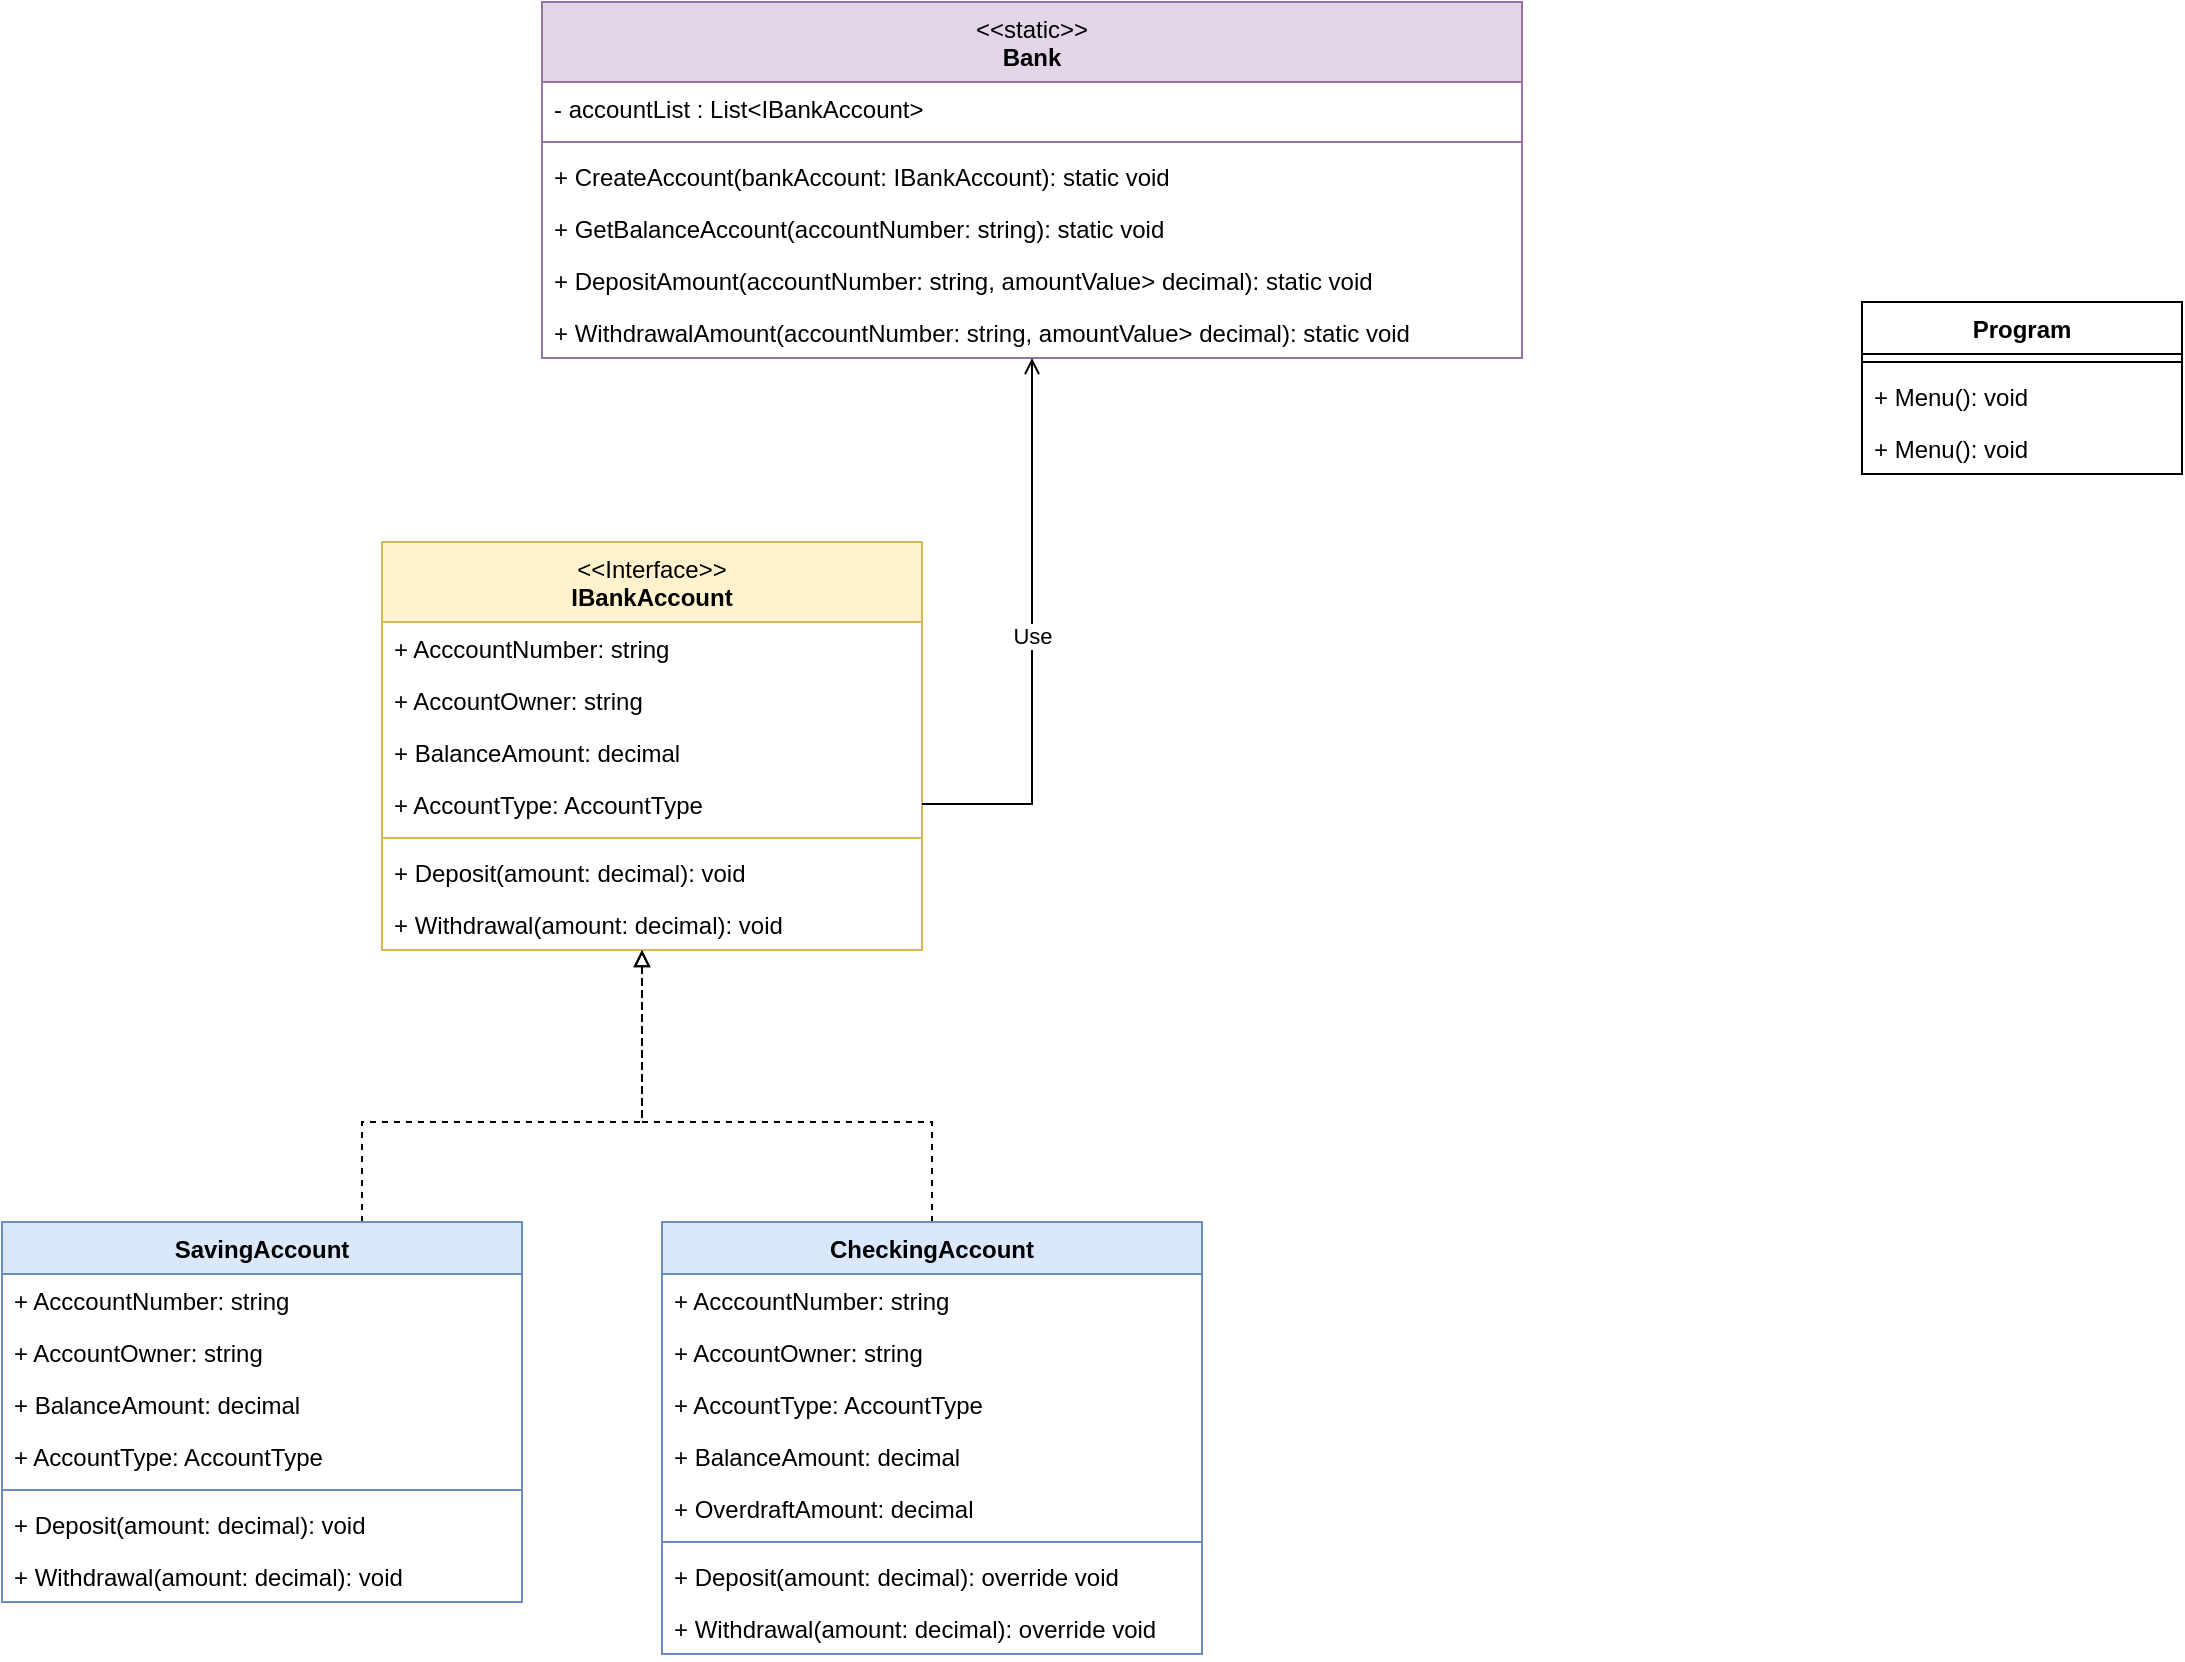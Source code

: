 <mxfile version="21.1.8" type="device">
  <diagram id="C5RBs43oDa-KdzZeNtuy" name="Page-1">
    <mxGraphModel dx="700" dy="361" grid="1" gridSize="10" guides="1" tooltips="1" connect="1" arrows="1" fold="1" page="1" pageScale="1" pageWidth="827" pageHeight="1169" math="0" shadow="0">
      <root>
        <mxCell id="WIyWlLk6GJQsqaUBKTNV-0" />
        <mxCell id="WIyWlLk6GJQsqaUBKTNV-1" parent="WIyWlLk6GJQsqaUBKTNV-0" />
        <mxCell id="AluL9wqYmL2-duGfTxGr-4" value="&lt;span style=&quot;font-weight: normal;&quot;&gt;&amp;lt;&amp;lt;Interface&amp;gt;&amp;gt;&lt;/span&gt;&lt;br&gt;IBankAccount" style="swimlane;fontStyle=1;align=center;verticalAlign=top;childLayout=stackLayout;horizontal=1;startSize=40;horizontalStack=0;resizeParent=1;resizeParentMax=0;resizeLast=0;collapsible=1;marginBottom=0;whiteSpace=wrap;html=1;fillColor=#fff2cc;strokeColor=#d6b656;" vertex="1" parent="WIyWlLk6GJQsqaUBKTNV-1">
          <mxGeometry x="240" y="300" width="270" height="204" as="geometry" />
        </mxCell>
        <mxCell id="AluL9wqYmL2-duGfTxGr-5" value="+ AcccountNumber: string" style="text;strokeColor=none;fillColor=none;align=left;verticalAlign=top;spacingLeft=4;spacingRight=4;overflow=hidden;rotatable=0;points=[[0,0.5],[1,0.5]];portConstraint=eastwest;whiteSpace=wrap;html=1;" vertex="1" parent="AluL9wqYmL2-duGfTxGr-4">
          <mxGeometry y="40" width="270" height="26" as="geometry" />
        </mxCell>
        <mxCell id="AluL9wqYmL2-duGfTxGr-8" value="+ AccountOwner: string" style="text;strokeColor=none;fillColor=none;align=left;verticalAlign=top;spacingLeft=4;spacingRight=4;overflow=hidden;rotatable=0;points=[[0,0.5],[1,0.5]];portConstraint=eastwest;whiteSpace=wrap;html=1;" vertex="1" parent="AluL9wqYmL2-duGfTxGr-4">
          <mxGeometry y="66" width="270" height="26" as="geometry" />
        </mxCell>
        <mxCell id="AluL9wqYmL2-duGfTxGr-9" value="+ BalanceAmount: decimal" style="text;strokeColor=none;fillColor=none;align=left;verticalAlign=top;spacingLeft=4;spacingRight=4;overflow=hidden;rotatable=0;points=[[0,0.5],[1,0.5]];portConstraint=eastwest;whiteSpace=wrap;html=1;" vertex="1" parent="AluL9wqYmL2-duGfTxGr-4">
          <mxGeometry y="92" width="270" height="26" as="geometry" />
        </mxCell>
        <mxCell id="AluL9wqYmL2-duGfTxGr-10" value="+ AccountType: AccountType" style="text;strokeColor=none;fillColor=none;align=left;verticalAlign=top;spacingLeft=4;spacingRight=4;overflow=hidden;rotatable=0;points=[[0,0.5],[1,0.5]];portConstraint=eastwest;whiteSpace=wrap;html=1;" vertex="1" parent="AluL9wqYmL2-duGfTxGr-4">
          <mxGeometry y="118" width="270" height="26" as="geometry" />
        </mxCell>
        <mxCell id="AluL9wqYmL2-duGfTxGr-6" value="" style="line;strokeWidth=1;fillColor=none;align=left;verticalAlign=middle;spacingTop=-1;spacingLeft=3;spacingRight=3;rotatable=0;labelPosition=right;points=[];portConstraint=eastwest;strokeColor=inherit;" vertex="1" parent="AluL9wqYmL2-duGfTxGr-4">
          <mxGeometry y="144" width="270" height="8" as="geometry" />
        </mxCell>
        <mxCell id="AluL9wqYmL2-duGfTxGr-7" value="+ Deposit(amount: decimal): void" style="text;strokeColor=none;fillColor=none;align=left;verticalAlign=top;spacingLeft=4;spacingRight=4;overflow=hidden;rotatable=0;points=[[0,0.5],[1,0.5]];portConstraint=eastwest;whiteSpace=wrap;html=1;" vertex="1" parent="AluL9wqYmL2-duGfTxGr-4">
          <mxGeometry y="152" width="270" height="26" as="geometry" />
        </mxCell>
        <mxCell id="AluL9wqYmL2-duGfTxGr-11" value="+ Withdrawal(amount: decimal): void" style="text;strokeColor=none;fillColor=none;align=left;verticalAlign=top;spacingLeft=4;spacingRight=4;overflow=hidden;rotatable=0;points=[[0,0.5],[1,0.5]];portConstraint=eastwest;whiteSpace=wrap;html=1;" vertex="1" parent="AluL9wqYmL2-duGfTxGr-4">
          <mxGeometry y="178" width="270" height="26" as="geometry" />
        </mxCell>
        <mxCell id="AluL9wqYmL2-duGfTxGr-19" value="" style="edgeStyle=orthogonalEdgeStyle;rounded=0;orthogonalLoop=1;jettySize=auto;html=1;endArrow=block;endFill=0;dashed=1;" edge="1" parent="WIyWlLk6GJQsqaUBKTNV-1" source="AluL9wqYmL2-duGfTxGr-12" target="AluL9wqYmL2-duGfTxGr-4">
          <mxGeometry relative="1" as="geometry">
            <mxPoint x="130" y="560" as="targetPoint" />
            <Array as="points">
              <mxPoint x="230" y="590" />
              <mxPoint x="370" y="590" />
            </Array>
          </mxGeometry>
        </mxCell>
        <mxCell id="AluL9wqYmL2-duGfTxGr-12" value="SavingAccount" style="swimlane;fontStyle=1;align=center;verticalAlign=top;childLayout=stackLayout;horizontal=1;startSize=26;horizontalStack=0;resizeParent=1;resizeParentMax=0;resizeLast=0;collapsible=1;marginBottom=0;whiteSpace=wrap;html=1;fillColor=#dae8fc;strokeColor=#6c8ebf;" vertex="1" parent="WIyWlLk6GJQsqaUBKTNV-1">
          <mxGeometry x="50" y="640" width="260" height="190" as="geometry" />
        </mxCell>
        <mxCell id="AluL9wqYmL2-duGfTxGr-27" value="+ AcccountNumber: string" style="text;strokeColor=none;fillColor=none;align=left;verticalAlign=top;spacingLeft=4;spacingRight=4;overflow=hidden;rotatable=0;points=[[0,0.5],[1,0.5]];portConstraint=eastwest;whiteSpace=wrap;html=1;" vertex="1" parent="AluL9wqYmL2-duGfTxGr-12">
          <mxGeometry y="26" width="260" height="26" as="geometry" />
        </mxCell>
        <mxCell id="AluL9wqYmL2-duGfTxGr-28" value="+ AccountOwner: string" style="text;strokeColor=none;fillColor=none;align=left;verticalAlign=top;spacingLeft=4;spacingRight=4;overflow=hidden;rotatable=0;points=[[0,0.5],[1,0.5]];portConstraint=eastwest;whiteSpace=wrap;html=1;" vertex="1" parent="AluL9wqYmL2-duGfTxGr-12">
          <mxGeometry y="52" width="260" height="26" as="geometry" />
        </mxCell>
        <mxCell id="AluL9wqYmL2-duGfTxGr-29" value="+ BalanceAmount: decimal" style="text;strokeColor=none;fillColor=none;align=left;verticalAlign=top;spacingLeft=4;spacingRight=4;overflow=hidden;rotatable=0;points=[[0,0.5],[1,0.5]];portConstraint=eastwest;whiteSpace=wrap;html=1;" vertex="1" parent="AluL9wqYmL2-duGfTxGr-12">
          <mxGeometry y="78" width="260" height="26" as="geometry" />
        </mxCell>
        <mxCell id="AluL9wqYmL2-duGfTxGr-30" value="+ AccountType: AccountType" style="text;strokeColor=none;fillColor=none;align=left;verticalAlign=top;spacingLeft=4;spacingRight=4;overflow=hidden;rotatable=0;points=[[0,0.5],[1,0.5]];portConstraint=eastwest;whiteSpace=wrap;html=1;" vertex="1" parent="AluL9wqYmL2-duGfTxGr-12">
          <mxGeometry y="104" width="260" height="26" as="geometry" />
        </mxCell>
        <mxCell id="AluL9wqYmL2-duGfTxGr-14" value="" style="line;strokeWidth=1;fillColor=none;align=left;verticalAlign=middle;spacingTop=-1;spacingLeft=3;spacingRight=3;rotatable=0;labelPosition=right;points=[];portConstraint=eastwest;strokeColor=inherit;" vertex="1" parent="AluL9wqYmL2-duGfTxGr-12">
          <mxGeometry y="130" width="260" height="8" as="geometry" />
        </mxCell>
        <mxCell id="AluL9wqYmL2-duGfTxGr-31" value="+ Deposit(amount: decimal): void" style="text;strokeColor=none;fillColor=none;align=left;verticalAlign=top;spacingLeft=4;spacingRight=4;overflow=hidden;rotatable=0;points=[[0,0.5],[1,0.5]];portConstraint=eastwest;whiteSpace=wrap;html=1;" vertex="1" parent="AluL9wqYmL2-duGfTxGr-12">
          <mxGeometry y="138" width="260" height="26" as="geometry" />
        </mxCell>
        <mxCell id="AluL9wqYmL2-duGfTxGr-32" value="+ Withdrawal(amount: decimal): void" style="text;strokeColor=none;fillColor=none;align=left;verticalAlign=top;spacingLeft=4;spacingRight=4;overflow=hidden;rotatable=0;points=[[0,0.5],[1,0.5]];portConstraint=eastwest;whiteSpace=wrap;html=1;" vertex="1" parent="AluL9wqYmL2-duGfTxGr-12">
          <mxGeometry y="164" width="260" height="26" as="geometry" />
        </mxCell>
        <mxCell id="AluL9wqYmL2-duGfTxGr-24" style="edgeStyle=orthogonalEdgeStyle;rounded=0;orthogonalLoop=1;jettySize=auto;html=1;endArrow=block;endFill=0;dashed=1;" edge="1" parent="WIyWlLk6GJQsqaUBKTNV-1" source="AluL9wqYmL2-duGfTxGr-20" target="AluL9wqYmL2-duGfTxGr-4">
          <mxGeometry relative="1" as="geometry">
            <mxPoint x="390" y="580" as="targetPoint" />
            <Array as="points">
              <mxPoint x="515" y="590" />
              <mxPoint x="370" y="590" />
            </Array>
          </mxGeometry>
        </mxCell>
        <mxCell id="AluL9wqYmL2-duGfTxGr-20" value="CheckingAccount" style="swimlane;fontStyle=1;align=center;verticalAlign=top;childLayout=stackLayout;horizontal=1;startSize=26;horizontalStack=0;resizeParent=1;resizeParentMax=0;resizeLast=0;collapsible=1;marginBottom=0;whiteSpace=wrap;html=1;fillColor=#dae8fc;strokeColor=#6c8ebf;" vertex="1" parent="WIyWlLk6GJQsqaUBKTNV-1">
          <mxGeometry x="380" y="640" width="270" height="216" as="geometry" />
        </mxCell>
        <mxCell id="AluL9wqYmL2-duGfTxGr-33" value="+ AcccountNumber: string" style="text;strokeColor=none;fillColor=none;align=left;verticalAlign=top;spacingLeft=4;spacingRight=4;overflow=hidden;rotatable=0;points=[[0,0.5],[1,0.5]];portConstraint=eastwest;whiteSpace=wrap;html=1;" vertex="1" parent="AluL9wqYmL2-duGfTxGr-20">
          <mxGeometry y="26" width="270" height="26" as="geometry" />
        </mxCell>
        <mxCell id="AluL9wqYmL2-duGfTxGr-34" value="+ AccountOwner: string" style="text;strokeColor=none;fillColor=none;align=left;verticalAlign=top;spacingLeft=4;spacingRight=4;overflow=hidden;rotatable=0;points=[[0,0.5],[1,0.5]];portConstraint=eastwest;whiteSpace=wrap;html=1;" vertex="1" parent="AluL9wqYmL2-duGfTxGr-20">
          <mxGeometry y="52" width="270" height="26" as="geometry" />
        </mxCell>
        <mxCell id="AluL9wqYmL2-duGfTxGr-36" value="+ AccountType: AccountType" style="text;strokeColor=none;fillColor=none;align=left;verticalAlign=top;spacingLeft=4;spacingRight=4;overflow=hidden;rotatable=0;points=[[0,0.5],[1,0.5]];portConstraint=eastwest;whiteSpace=wrap;html=1;" vertex="1" parent="AluL9wqYmL2-duGfTxGr-20">
          <mxGeometry y="78" width="270" height="26" as="geometry" />
        </mxCell>
        <mxCell id="AluL9wqYmL2-duGfTxGr-35" value="+ BalanceAmount: decimal" style="text;strokeColor=none;fillColor=none;align=left;verticalAlign=top;spacingLeft=4;spacingRight=4;overflow=hidden;rotatable=0;points=[[0,0.5],[1,0.5]];portConstraint=eastwest;whiteSpace=wrap;html=1;" vertex="1" parent="AluL9wqYmL2-duGfTxGr-20">
          <mxGeometry y="104" width="270" height="26" as="geometry" />
        </mxCell>
        <mxCell id="AluL9wqYmL2-duGfTxGr-38" value="+ OverdraftAmount: decimal" style="text;strokeColor=none;fillColor=none;align=left;verticalAlign=top;spacingLeft=4;spacingRight=4;overflow=hidden;rotatable=0;points=[[0,0.5],[1,0.5]];portConstraint=eastwest;whiteSpace=wrap;html=1;" vertex="1" parent="AluL9wqYmL2-duGfTxGr-20">
          <mxGeometry y="130" width="270" height="26" as="geometry" />
        </mxCell>
        <mxCell id="AluL9wqYmL2-duGfTxGr-22" value="" style="line;strokeWidth=1;fillColor=none;align=left;verticalAlign=middle;spacingTop=-1;spacingLeft=3;spacingRight=3;rotatable=0;labelPosition=right;points=[];portConstraint=eastwest;strokeColor=inherit;" vertex="1" parent="AluL9wqYmL2-duGfTxGr-20">
          <mxGeometry y="156" width="270" height="8" as="geometry" />
        </mxCell>
        <mxCell id="AluL9wqYmL2-duGfTxGr-25" value="+ Deposit(amount: decimal): override void" style="text;strokeColor=none;fillColor=none;align=left;verticalAlign=top;spacingLeft=4;spacingRight=4;overflow=hidden;rotatable=0;points=[[0,0.5],[1,0.5]];portConstraint=eastwest;whiteSpace=wrap;html=1;" vertex="1" parent="AluL9wqYmL2-duGfTxGr-20">
          <mxGeometry y="164" width="270" height="26" as="geometry" />
        </mxCell>
        <mxCell id="AluL9wqYmL2-duGfTxGr-26" value="+ Withdrawal(amount: decimal): override void" style="text;strokeColor=none;fillColor=none;align=left;verticalAlign=top;spacingLeft=4;spacingRight=4;overflow=hidden;rotatable=0;points=[[0,0.5],[1,0.5]];portConstraint=eastwest;whiteSpace=wrap;html=1;" vertex="1" parent="AluL9wqYmL2-duGfTxGr-20">
          <mxGeometry y="190" width="270" height="26" as="geometry" />
        </mxCell>
        <mxCell id="AluL9wqYmL2-duGfTxGr-39" value="&lt;span style=&quot;font-weight: 400;&quot;&gt;&amp;lt;&amp;lt;static&amp;gt;&amp;gt;&lt;/span&gt;&lt;br&gt;Bank" style="swimlane;fontStyle=1;align=center;verticalAlign=top;childLayout=stackLayout;horizontal=1;startSize=40;horizontalStack=0;resizeParent=1;resizeParentMax=0;resizeLast=0;collapsible=1;marginBottom=0;whiteSpace=wrap;html=1;fillColor=#e1d5e7;strokeColor=#9673a6;" vertex="1" parent="WIyWlLk6GJQsqaUBKTNV-1">
          <mxGeometry x="320" y="30" width="490" height="178" as="geometry" />
        </mxCell>
        <mxCell id="AluL9wqYmL2-duGfTxGr-40" value="- accountList : List&amp;lt;IBankAccount&amp;gt;" style="text;strokeColor=none;fillColor=none;align=left;verticalAlign=top;spacingLeft=4;spacingRight=4;overflow=hidden;rotatable=0;points=[[0,0.5],[1,0.5]];portConstraint=eastwest;whiteSpace=wrap;html=1;" vertex="1" parent="AluL9wqYmL2-duGfTxGr-39">
          <mxGeometry y="40" width="490" height="26" as="geometry" />
        </mxCell>
        <mxCell id="AluL9wqYmL2-duGfTxGr-41" value="" style="line;strokeWidth=1;fillColor=none;align=left;verticalAlign=middle;spacingTop=-1;spacingLeft=3;spacingRight=3;rotatable=0;labelPosition=right;points=[];portConstraint=eastwest;strokeColor=inherit;" vertex="1" parent="AluL9wqYmL2-duGfTxGr-39">
          <mxGeometry y="66" width="490" height="8" as="geometry" />
        </mxCell>
        <mxCell id="AluL9wqYmL2-duGfTxGr-42" value="+ CreateAccount(bankAccount: IBankAccount): static void" style="text;strokeColor=none;fillColor=none;align=left;verticalAlign=top;spacingLeft=4;spacingRight=4;overflow=hidden;rotatable=0;points=[[0,0.5],[1,0.5]];portConstraint=eastwest;whiteSpace=wrap;html=1;" vertex="1" parent="AluL9wqYmL2-duGfTxGr-39">
          <mxGeometry y="74" width="490" height="26" as="geometry" />
        </mxCell>
        <mxCell id="AluL9wqYmL2-duGfTxGr-55" value="+ GetBalanceAccount(accountNumber: string): static void" style="text;strokeColor=none;fillColor=none;align=left;verticalAlign=top;spacingLeft=4;spacingRight=4;overflow=hidden;rotatable=0;points=[[0,0.5],[1,0.5]];portConstraint=eastwest;whiteSpace=wrap;html=1;" vertex="1" parent="AluL9wqYmL2-duGfTxGr-39">
          <mxGeometry y="100" width="490" height="26" as="geometry" />
        </mxCell>
        <mxCell id="AluL9wqYmL2-duGfTxGr-56" value="+ DepositAmount(accountNumber: string, amountValue&amp;gt; decimal): static void" style="text;strokeColor=none;fillColor=none;align=left;verticalAlign=top;spacingLeft=4;spacingRight=4;overflow=hidden;rotatable=0;points=[[0,0.5],[1,0.5]];portConstraint=eastwest;whiteSpace=wrap;html=1;" vertex="1" parent="AluL9wqYmL2-duGfTxGr-39">
          <mxGeometry y="126" width="490" height="26" as="geometry" />
        </mxCell>
        <mxCell id="AluL9wqYmL2-duGfTxGr-58" value="+ WithdrawalAmount(accountNumber: string, amountValue&amp;gt; decimal): static void" style="text;strokeColor=none;fillColor=none;align=left;verticalAlign=top;spacingLeft=4;spacingRight=4;overflow=hidden;rotatable=0;points=[[0,0.5],[1,0.5]];portConstraint=eastwest;whiteSpace=wrap;html=1;" vertex="1" parent="AluL9wqYmL2-duGfTxGr-39">
          <mxGeometry y="152" width="490" height="26" as="geometry" />
        </mxCell>
        <mxCell id="AluL9wqYmL2-duGfTxGr-43" value="Program" style="swimlane;fontStyle=1;align=center;verticalAlign=top;childLayout=stackLayout;horizontal=1;startSize=26;horizontalStack=0;resizeParent=1;resizeParentMax=0;resizeLast=0;collapsible=1;marginBottom=0;whiteSpace=wrap;html=1;" vertex="1" parent="WIyWlLk6GJQsqaUBKTNV-1">
          <mxGeometry x="980" y="180" width="160" height="86" as="geometry" />
        </mxCell>
        <mxCell id="AluL9wqYmL2-duGfTxGr-45" value="" style="line;strokeWidth=1;fillColor=none;align=left;verticalAlign=middle;spacingTop=-1;spacingLeft=3;spacingRight=3;rotatable=0;labelPosition=right;points=[];portConstraint=eastwest;strokeColor=inherit;" vertex="1" parent="AluL9wqYmL2-duGfTxGr-43">
          <mxGeometry y="26" width="160" height="8" as="geometry" />
        </mxCell>
        <mxCell id="AluL9wqYmL2-duGfTxGr-46" value="+ Menu(): void" style="text;strokeColor=none;fillColor=none;align=left;verticalAlign=top;spacingLeft=4;spacingRight=4;overflow=hidden;rotatable=0;points=[[0,0.5],[1,0.5]];portConstraint=eastwest;whiteSpace=wrap;html=1;" vertex="1" parent="AluL9wqYmL2-duGfTxGr-43">
          <mxGeometry y="34" width="160" height="26" as="geometry" />
        </mxCell>
        <mxCell id="AluL9wqYmL2-duGfTxGr-47" value="+ Menu(): void" style="text;strokeColor=none;fillColor=none;align=left;verticalAlign=top;spacingLeft=4;spacingRight=4;overflow=hidden;rotatable=0;points=[[0,0.5],[1,0.5]];portConstraint=eastwest;whiteSpace=wrap;html=1;" vertex="1" parent="AluL9wqYmL2-duGfTxGr-43">
          <mxGeometry y="60" width="160" height="26" as="geometry" />
        </mxCell>
        <mxCell id="AluL9wqYmL2-duGfTxGr-48" value="Use" style="edgeStyle=orthogonalEdgeStyle;rounded=0;orthogonalLoop=1;jettySize=auto;html=1;endArrow=open;endFill=0;" edge="1" parent="WIyWlLk6GJQsqaUBKTNV-1" source="AluL9wqYmL2-duGfTxGr-10" target="AluL9wqYmL2-duGfTxGr-39">
          <mxGeometry relative="1" as="geometry" />
        </mxCell>
      </root>
    </mxGraphModel>
  </diagram>
</mxfile>
